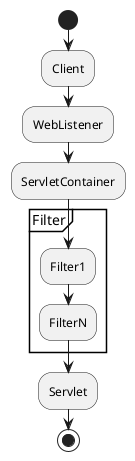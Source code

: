 @startuml
'https://plantuml.com/activity-diagram-beta
start
:Client;
:WebListener;
:ServletContainer;
partition Filter {
:Filter1;
:FilterN;
}
:Servlet;
stop
@enduml
